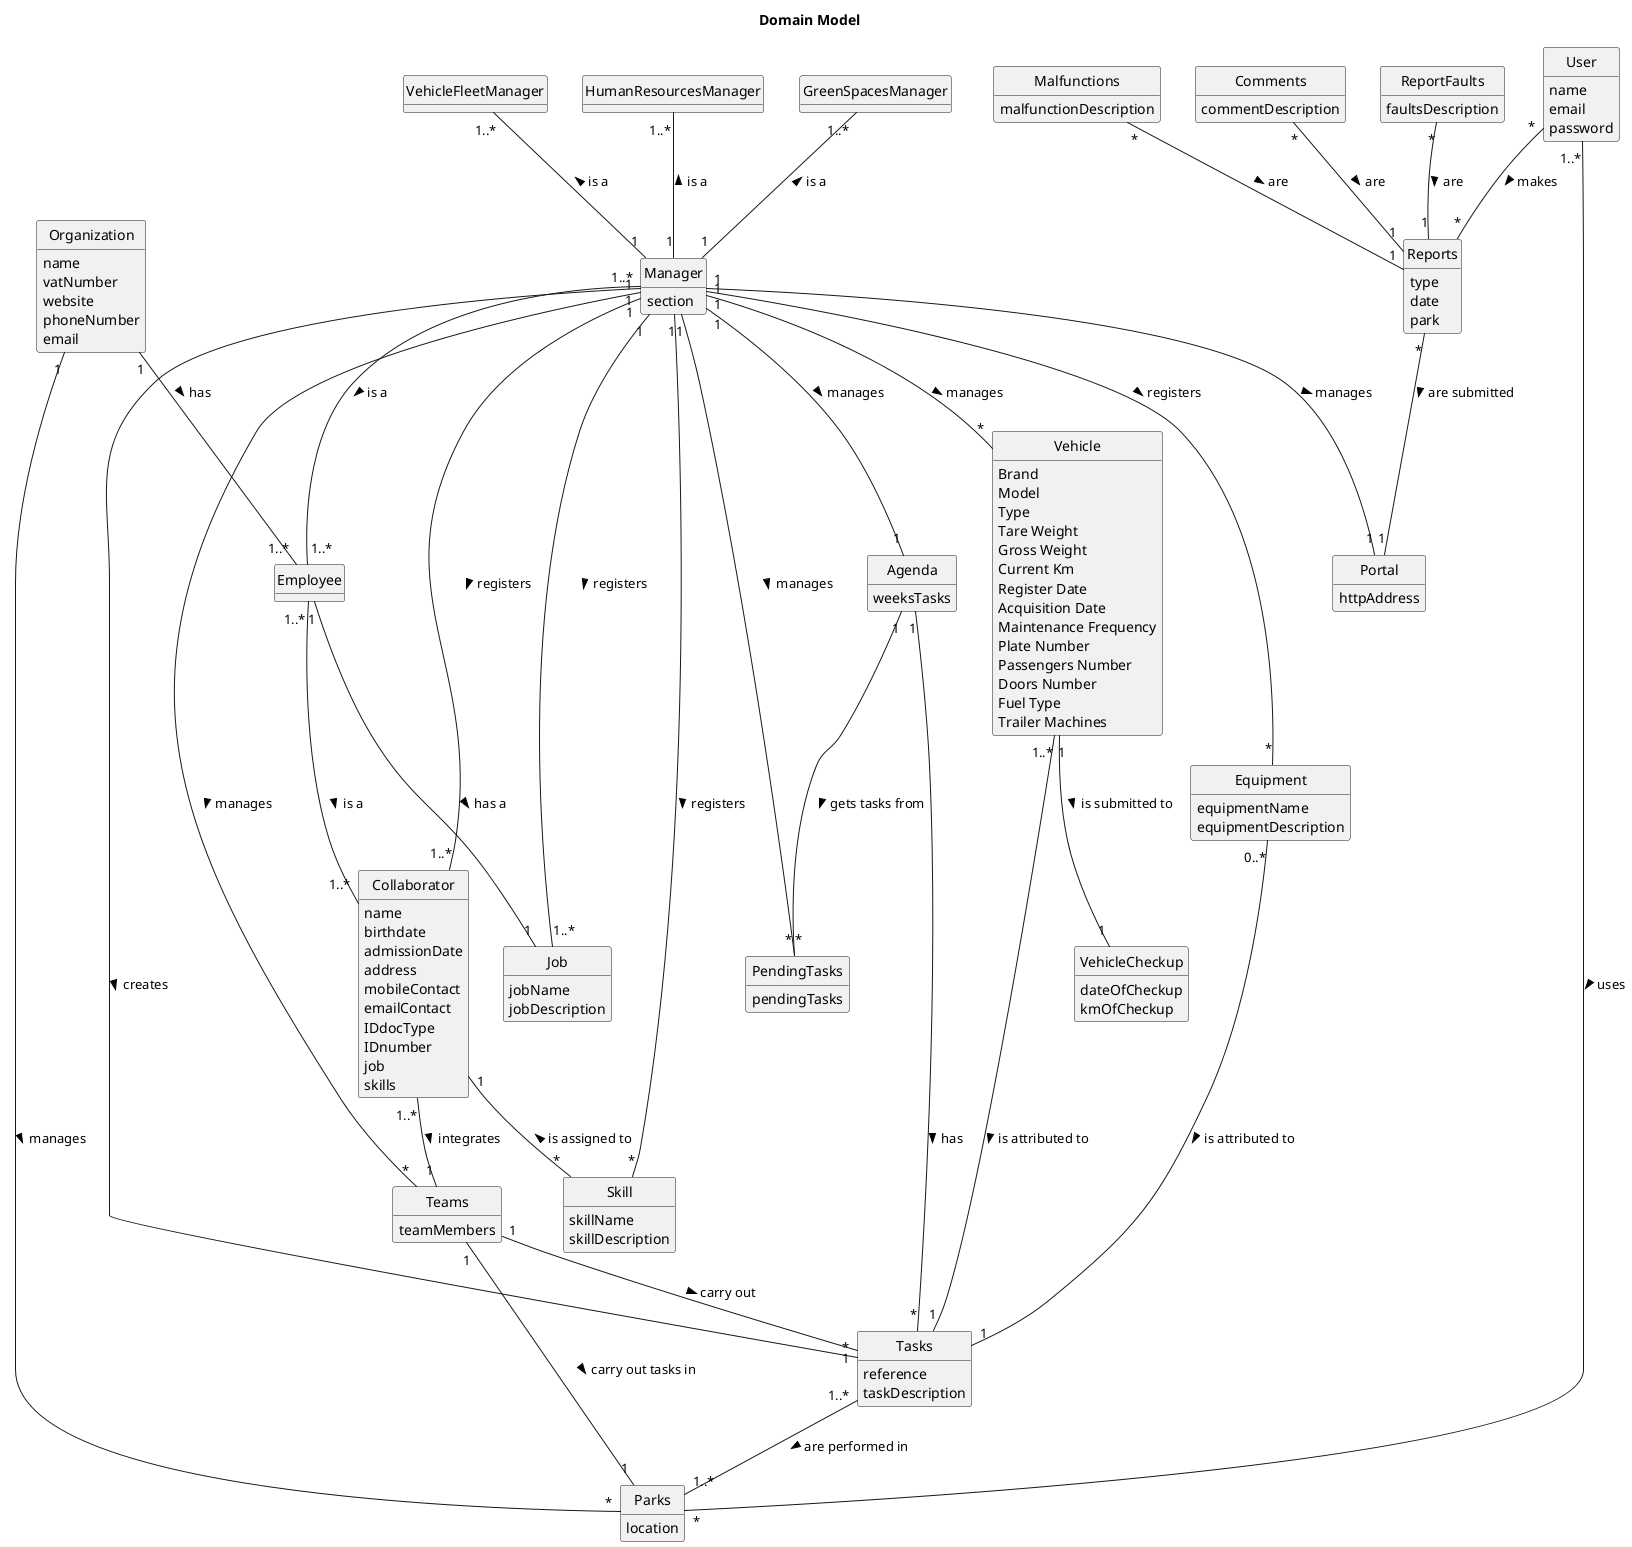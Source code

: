 @startuml
'skinparam monochrome true
skinparam packageStyle rectangle
skinparam shadowing false
'skinparam linetype ortho
'left to right direction
skinparam classAttributeIconSize 0
hide circle
hide methods

title Domain Model

class Organization {
    name
    vatNumber
    website
    phoneNumber
    email
}

class Employee {

}

class Collaborator {
    name
    birthdate
    admissionDate
    address
    mobileContact
    emailContact
    IDdocType
    IDnumber
    job
    skills

}

class Manager {
    section
}

class HumanResourcesManager {

}

class VehicleFleetManager {

}

class GreenSpacesManager {

}

class Skill {
    skillName
    skillDescription
}

class Job {
    jobName
    jobDescription
}

class Vehicle {
    Brand
    Model
    Type
    Tare Weight
    Gross Weight
    Current Km
    Register Date
    Acquisition Date
    Maintenance Frequency
    Plate Number
    Passengers Number
    Doors Number
    Fuel Type
    Trailer Machines
}

class VehicleCheckup{
    dateOfCheckup
    kmOfCheckup
}

class Equipment {
    equipmentName
    equipmentDescription
}

class Agenda {
    weeksTasks
}


class Tasks {
    reference
    taskDescription

}

class PendingTasks{
    pendingTasks
}

class Teams {
    teamMembers
}

class Parks {
    location
}

class Portal {
    httpAddress
}

class User {
    name
    email
    password
}

class Reports {
    type
    date
    park

}

class Comments {
    commentDescription
}

class ReportFaults {
    faultsDescription
}

class Malfunctions {
    malfunctionDescription
}



Manager "1..*" -- "1..*" Employee: is a >
Manager "1" -- "1" Portal: manages >
Manager "1" --up "1..*" Job: registers >
Manager "1" -- "*" Skill: registers >
Manager "1" -- "1..*" Collaborator: registers >
Manager "1" -- "1" Agenda: manages >
Manager "1" -- "*" PendingTasks: manages >
Manager "1" -- "*" Equipment: registers >
Manager "1" -- "*" Vehicle: manages >
Manager "1" -- "*" Tasks: creates >
Manager "1" -- "*" Teams: manages >
Manager "1" --up "1..*" HumanResourcesManager: is a >
Manager "1" --up "1..*" VehicleFleetManager: is a >
Manager "1" --up "1..*" GreenSpacesManager: is a >

Agenda "1" -- "*" PendingTasks: gets tasks from >


User "1..*" -- "*" Parks: uses >
User "*" -- "*" Reports: makes >

Comments "*" -- "1" Reports: are >
ReportFaults "*" -- "1" Reports: are >
Malfunctions "*" -- "1" Reports: are >

Teams "1" -- "1" Parks: carry out tasks in >
Teams "1" -- "1" Tasks: carry out >


Organization "1" -- "*" Parks: manages >
Organization "1" -- "1..*" Employee : has >


Employee "1..*" -- "1..*" Collaborator: is a >
Employee "1" -- "1" Job: has a >

Collaborator "1" -- "*" Skill: is assigned to <
Collaborator "1..*" -- "1" Teams: integrates >



Vehicle "1..*" -- "1" Tasks: is attributed to >
Vehicle "1" -- "1" VehicleCheckup: is submitted to >
Equipment "0..*" -- "1" Tasks: is attributed to >

Agenda "1" -- "*" Tasks: has >


Tasks "1..*" -- "1..*" Parks: are performed in >



Reports "*" -- "1" Portal: are submitted >

@enduml